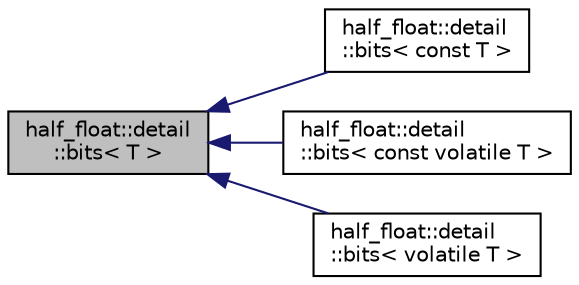 digraph "half_float::detail::bits&lt; T &gt;"
{
  edge [fontname="Helvetica",fontsize="10",labelfontname="Helvetica",labelfontsize="10"];
  node [fontname="Helvetica",fontsize="10",shape=record];
  rankdir="LR";
  Node1 [label="half_float::detail\l::bits\< T \>",height=0.2,width=0.4,color="black", fillcolor="grey75", style="filled", fontcolor="black"];
  Node1 -> Node2 [dir="back",color="midnightblue",fontsize="10",style="solid",fontname="Helvetica"];
  Node2 [label="half_float::detail\l::bits\< const T \>",height=0.2,width=0.4,color="black", fillcolor="white", style="filled",URL="$structhalf__float_1_1detail_1_1bits_3_01const_01T_01_4.html"];
  Node1 -> Node3 [dir="back",color="midnightblue",fontsize="10",style="solid",fontname="Helvetica"];
  Node3 [label="half_float::detail\l::bits\< const volatile T \>",height=0.2,width=0.4,color="black", fillcolor="white", style="filled",URL="$structhalf__float_1_1detail_1_1bits_3_01const_01volatile_01T_01_4.html"];
  Node1 -> Node4 [dir="back",color="midnightblue",fontsize="10",style="solid",fontname="Helvetica"];
  Node4 [label="half_float::detail\l::bits\< volatile T \>",height=0.2,width=0.4,color="black", fillcolor="white", style="filled",URL="$structhalf__float_1_1detail_1_1bits_3_01volatile_01T_01_4.html"];
}
